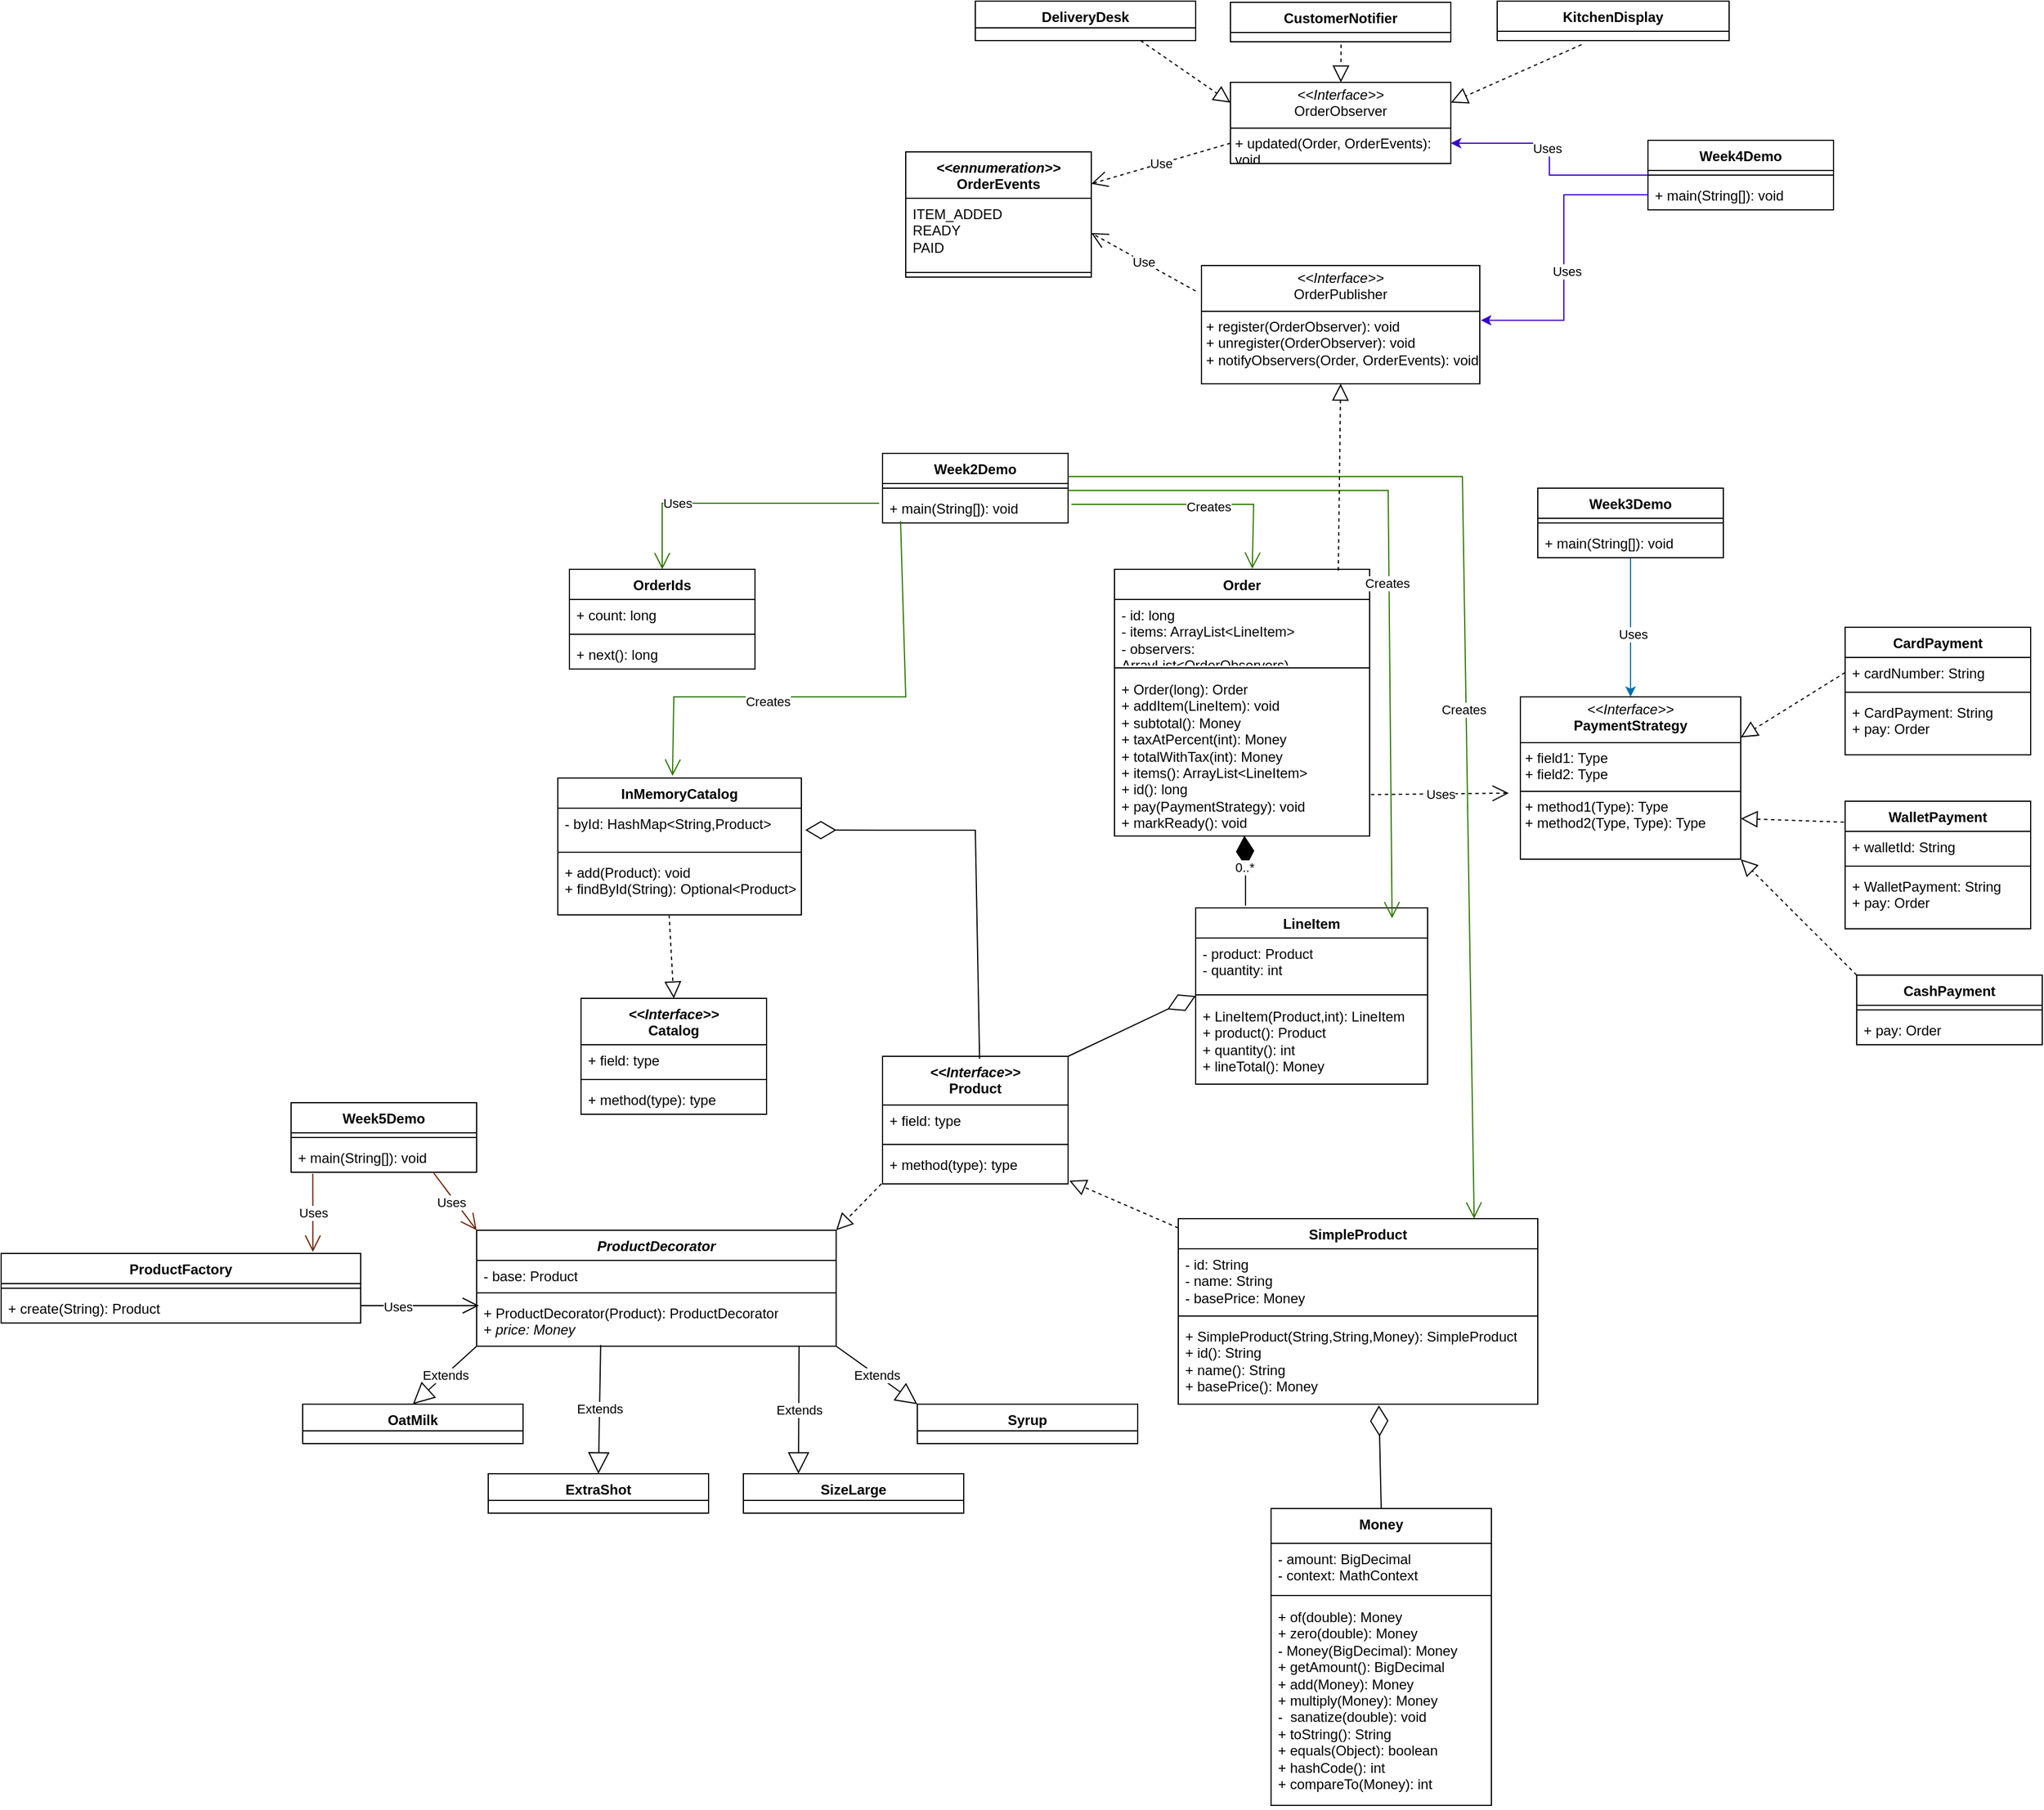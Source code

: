 <mxfile version="28.2.5">
  <diagram name="Page-1" id="jkdVBWIaTOcPjoNMOCDx">
    <mxGraphModel dx="2372" dy="1280" grid="1" gridSize="10" guides="1" tooltips="1" connect="1" arrows="1" fold="1" page="0" pageScale="1" pageWidth="850" pageHeight="1100" math="0" shadow="0">
      <root>
        <mxCell id="0" />
        <mxCell id="1" parent="0" />
        <mxCell id="GN7tS0zmoO0rxrWMaZGn-1" value="InMemoryCatalog" style="swimlane;fontStyle=1;align=center;verticalAlign=top;childLayout=stackLayout;horizontal=1;startSize=26;horizontalStack=0;resizeParent=1;resizeParentMax=0;resizeLast=0;collapsible=1;marginBottom=0;whiteSpace=wrap;html=1;" parent="1" vertex="1">
          <mxGeometry x="50" y="390" width="210" height="118" as="geometry" />
        </mxCell>
        <mxCell id="GN7tS0zmoO0rxrWMaZGn-2" value="&lt;div&gt;- byId: HashMap&amp;lt;String,Product&amp;gt;&lt;/div&gt;" style="text;strokeColor=none;fillColor=none;align=left;verticalAlign=top;spacingLeft=4;spacingRight=4;overflow=hidden;rotatable=0;points=[[0,0.5],[1,0.5]];portConstraint=eastwest;whiteSpace=wrap;html=1;" parent="GN7tS0zmoO0rxrWMaZGn-1" vertex="1">
          <mxGeometry y="26" width="210" height="34" as="geometry" />
        </mxCell>
        <mxCell id="GN7tS0zmoO0rxrWMaZGn-3" value="" style="line;strokeWidth=1;fillColor=none;align=left;verticalAlign=middle;spacingTop=-1;spacingLeft=3;spacingRight=3;rotatable=0;labelPosition=right;points=[];portConstraint=eastwest;strokeColor=inherit;" parent="GN7tS0zmoO0rxrWMaZGn-1" vertex="1">
          <mxGeometry y="60" width="210" height="8" as="geometry" />
        </mxCell>
        <mxCell id="GN7tS0zmoO0rxrWMaZGn-4" value="&lt;div&gt;+ add(Product): void&lt;/div&gt;&lt;div&gt;+ findById(String): Optional&amp;lt;Product&amp;gt;&lt;/div&gt;" style="text;strokeColor=none;fillColor=none;align=left;verticalAlign=top;spacingLeft=4;spacingRight=4;overflow=hidden;rotatable=0;points=[[0,0.5],[1,0.5]];portConstraint=eastwest;whiteSpace=wrap;html=1;" parent="GN7tS0zmoO0rxrWMaZGn-1" vertex="1">
          <mxGeometry y="68" width="210" height="50" as="geometry" />
        </mxCell>
        <mxCell id="GN7tS0zmoO0rxrWMaZGn-5" value="&lt;i&gt;&amp;lt;&amp;lt;Interface&amp;gt;&amp;gt;&lt;/i&gt;&lt;br&gt;Catalog" style="swimlane;fontStyle=1;align=center;verticalAlign=top;childLayout=stackLayout;horizontal=1;startSize=40;horizontalStack=0;resizeParent=1;resizeParentMax=0;resizeLast=0;collapsible=1;marginBottom=0;whiteSpace=wrap;html=1;" parent="1" vertex="1">
          <mxGeometry x="70" y="580" width="160" height="100" as="geometry" />
        </mxCell>
        <mxCell id="GN7tS0zmoO0rxrWMaZGn-6" value="+ field: type" style="text;strokeColor=none;fillColor=none;align=left;verticalAlign=top;spacingLeft=4;spacingRight=4;overflow=hidden;rotatable=0;points=[[0,0.5],[1,0.5]];portConstraint=eastwest;whiteSpace=wrap;html=1;" parent="GN7tS0zmoO0rxrWMaZGn-5" vertex="1">
          <mxGeometry y="40" width="160" height="26" as="geometry" />
        </mxCell>
        <mxCell id="GN7tS0zmoO0rxrWMaZGn-7" value="" style="line;strokeWidth=1;fillColor=none;align=left;verticalAlign=middle;spacingTop=-1;spacingLeft=3;spacingRight=3;rotatable=0;labelPosition=right;points=[];portConstraint=eastwest;strokeColor=inherit;" parent="GN7tS0zmoO0rxrWMaZGn-5" vertex="1">
          <mxGeometry y="66" width="160" height="8" as="geometry" />
        </mxCell>
        <mxCell id="GN7tS0zmoO0rxrWMaZGn-8" value="+ method(type): type" style="text;strokeColor=none;fillColor=none;align=left;verticalAlign=top;spacingLeft=4;spacingRight=4;overflow=hidden;rotatable=0;points=[[0,0.5],[1,0.5]];portConstraint=eastwest;whiteSpace=wrap;html=1;" parent="GN7tS0zmoO0rxrWMaZGn-5" vertex="1">
          <mxGeometry y="74" width="160" height="26" as="geometry" />
        </mxCell>
        <mxCell id="GN7tS0zmoO0rxrWMaZGn-13" value="&lt;div&gt;Money&lt;/div&gt;" style="swimlane;fontStyle=1;align=center;verticalAlign=top;childLayout=stackLayout;horizontal=1;startSize=30;horizontalStack=0;resizeParent=1;resizeParentMax=0;resizeLast=0;collapsible=1;marginBottom=0;whiteSpace=wrap;html=1;" parent="1" vertex="1">
          <mxGeometry x="665" y="1020" width="190" height="256" as="geometry" />
        </mxCell>
        <mxCell id="GN7tS0zmoO0rxrWMaZGn-14" value="&lt;div&gt;- amount: BigDecimal&lt;/div&gt;&lt;div&gt;- context: MathContext&lt;/div&gt;" style="text;strokeColor=none;fillColor=none;align=left;verticalAlign=top;spacingLeft=4;spacingRight=4;overflow=hidden;rotatable=0;points=[[0,0.5],[1,0.5]];portConstraint=eastwest;whiteSpace=wrap;html=1;" parent="GN7tS0zmoO0rxrWMaZGn-13" vertex="1">
          <mxGeometry y="30" width="190" height="40" as="geometry" />
        </mxCell>
        <mxCell id="GN7tS0zmoO0rxrWMaZGn-15" value="" style="line;strokeWidth=1;fillColor=none;align=left;verticalAlign=middle;spacingTop=-1;spacingLeft=3;spacingRight=3;rotatable=0;labelPosition=right;points=[];portConstraint=eastwest;strokeColor=inherit;" parent="GN7tS0zmoO0rxrWMaZGn-13" vertex="1">
          <mxGeometry y="70" width="190" height="10" as="geometry" />
        </mxCell>
        <mxCell id="GN7tS0zmoO0rxrWMaZGn-16" value="&lt;div&gt;+ of(double): Money&lt;/div&gt;&lt;div&gt;&lt;div&gt;+ zero(double): Money&lt;/div&gt;&lt;div&gt;&lt;div&gt;- Money(BigDecimal): Money&lt;/div&gt;&lt;div&gt;&lt;div&gt;+ getAmount(): BigDecimal&lt;/div&gt;&lt;div&gt;+ add(Money): Money&lt;/div&gt;&lt;div&gt;&lt;div&gt;+ multiply(Money): Money&lt;/div&gt;&lt;div&gt;&lt;div&gt;-&amp;nbsp; sanatize(double): void&lt;/div&gt;&lt;div&gt;&lt;div&gt;+ toString(): String&lt;/div&gt;&lt;div&gt;+ equals(Object): boolean&lt;/div&gt;&lt;div&gt;+ hashCode(): int&lt;/div&gt;&lt;div&gt;&lt;div&gt;+ compareTo(Money): int&lt;/div&gt;&lt;br&gt;&lt;/div&gt;&lt;/div&gt;&lt;/div&gt;&lt;/div&gt;&lt;/div&gt;&lt;/div&gt;&lt;/div&gt;" style="text;strokeColor=none;fillColor=none;align=left;verticalAlign=top;spacingLeft=4;spacingRight=4;overflow=hidden;rotatable=0;points=[[0,0.5],[1,0.5]];portConstraint=eastwest;whiteSpace=wrap;html=1;" parent="GN7tS0zmoO0rxrWMaZGn-13" vertex="1">
          <mxGeometry y="80" width="190" height="176" as="geometry" />
        </mxCell>
        <mxCell id="GN7tS0zmoO0rxrWMaZGn-17" value="&lt;div&gt;Week2Demo&lt;/div&gt;" style="swimlane;fontStyle=1;align=center;verticalAlign=top;childLayout=stackLayout;horizontal=1;startSize=26;horizontalStack=0;resizeParent=1;resizeParentMax=0;resizeLast=0;collapsible=1;marginBottom=0;whiteSpace=wrap;html=1;" parent="1" vertex="1">
          <mxGeometry x="330" y="110" width="160" height="60" as="geometry" />
        </mxCell>
        <mxCell id="GN7tS0zmoO0rxrWMaZGn-19" value="" style="line;strokeWidth=1;fillColor=none;align=left;verticalAlign=middle;spacingTop=-1;spacingLeft=3;spacingRight=3;rotatable=0;labelPosition=right;points=[];portConstraint=eastwest;strokeColor=inherit;" parent="GN7tS0zmoO0rxrWMaZGn-17" vertex="1">
          <mxGeometry y="26" width="160" height="8" as="geometry" />
        </mxCell>
        <mxCell id="GN7tS0zmoO0rxrWMaZGn-20" value="+ main(String[]): void" style="text;strokeColor=none;fillColor=none;align=left;verticalAlign=top;spacingLeft=4;spacingRight=4;overflow=hidden;rotatable=0;points=[[0,0.5],[1,0.5]];portConstraint=eastwest;whiteSpace=wrap;html=1;" parent="GN7tS0zmoO0rxrWMaZGn-17" vertex="1">
          <mxGeometry y="34" width="160" height="26" as="geometry" />
        </mxCell>
        <mxCell id="GN7tS0zmoO0rxrWMaZGn-21" value="&lt;div&gt;LineItem&lt;/div&gt;" style="swimlane;fontStyle=1;align=center;verticalAlign=top;childLayout=stackLayout;horizontal=1;startSize=26;horizontalStack=0;resizeParent=1;resizeParentMax=0;resizeLast=0;collapsible=1;marginBottom=0;whiteSpace=wrap;html=1;" parent="1" vertex="1">
          <mxGeometry x="600" y="502" width="200" height="152" as="geometry" />
        </mxCell>
        <mxCell id="GN7tS0zmoO0rxrWMaZGn-22" value="&lt;div&gt;- product: Product&lt;/div&gt;&lt;div&gt;- quantity: int&lt;/div&gt;" style="text;strokeColor=none;fillColor=none;align=left;verticalAlign=top;spacingLeft=4;spacingRight=4;overflow=hidden;rotatable=0;points=[[0,0.5],[1,0.5]];portConstraint=eastwest;whiteSpace=wrap;html=1;" parent="GN7tS0zmoO0rxrWMaZGn-21" vertex="1">
          <mxGeometry y="26" width="200" height="44" as="geometry" />
        </mxCell>
        <mxCell id="GN7tS0zmoO0rxrWMaZGn-23" value="" style="line;strokeWidth=1;fillColor=none;align=left;verticalAlign=middle;spacingTop=-1;spacingLeft=3;spacingRight=3;rotatable=0;labelPosition=right;points=[];portConstraint=eastwest;strokeColor=inherit;" parent="GN7tS0zmoO0rxrWMaZGn-21" vertex="1">
          <mxGeometry y="70" width="200" height="10" as="geometry" />
        </mxCell>
        <mxCell id="GN7tS0zmoO0rxrWMaZGn-24" value="&lt;div&gt;+ LineItem(Product,int): LineItem&lt;/div&gt;&lt;div&gt;+ product(): Product&lt;/div&gt;&lt;div&gt;+ quantity(): int&lt;/div&gt;&lt;div&gt;+ lineTotal(): Money&lt;/div&gt;" style="text;strokeColor=none;fillColor=none;align=left;verticalAlign=top;spacingLeft=4;spacingRight=4;overflow=hidden;rotatable=0;points=[[0,0.5],[1,0.5]];portConstraint=eastwest;whiteSpace=wrap;html=1;" parent="GN7tS0zmoO0rxrWMaZGn-21" vertex="1">
          <mxGeometry y="80" width="200" height="72" as="geometry" />
        </mxCell>
        <mxCell id="GN7tS0zmoO0rxrWMaZGn-25" value="&lt;div&gt;Order&lt;/div&gt;" style="swimlane;fontStyle=1;align=center;verticalAlign=top;childLayout=stackLayout;horizontal=1;startSize=26;horizontalStack=0;resizeParent=1;resizeParentMax=0;resizeLast=0;collapsible=1;marginBottom=0;whiteSpace=wrap;html=1;" parent="1" vertex="1">
          <mxGeometry x="530" y="210" width="220" height="230" as="geometry" />
        </mxCell>
        <mxCell id="GN7tS0zmoO0rxrWMaZGn-26" value="&lt;div&gt;- id: long&lt;/div&gt;&lt;div&gt;- items: ArrayList&amp;lt;LineItem&amp;gt;&lt;/div&gt;- observers: ArrayList&amp;lt;OrderObservers)" style="text;strokeColor=none;fillColor=none;align=left;verticalAlign=top;spacingLeft=4;spacingRight=4;overflow=hidden;rotatable=0;points=[[0,0.5],[1,0.5]];portConstraint=eastwest;whiteSpace=wrap;html=1;" parent="GN7tS0zmoO0rxrWMaZGn-25" vertex="1">
          <mxGeometry y="26" width="220" height="54" as="geometry" />
        </mxCell>
        <mxCell id="GN7tS0zmoO0rxrWMaZGn-27" value="" style="line;strokeWidth=1;fillColor=none;align=left;verticalAlign=middle;spacingTop=-1;spacingLeft=3;spacingRight=3;rotatable=0;labelPosition=right;points=[];portConstraint=eastwest;strokeColor=inherit;" parent="GN7tS0zmoO0rxrWMaZGn-25" vertex="1">
          <mxGeometry y="80" width="220" height="10" as="geometry" />
        </mxCell>
        <mxCell id="GN7tS0zmoO0rxrWMaZGn-28" value="&lt;div&gt;+ Order(long): Order&lt;/div&gt;&lt;div&gt;+ addItem(LineItem): void&lt;/div&gt;&lt;div&gt;+ subtotal(): Money&lt;/div&gt;&lt;div&gt;+ taxAtPercent(int): Money&lt;/div&gt;&lt;div&gt;+ totalWithTax(int): Money&lt;/div&gt;&lt;div&gt;+ items(): ArrayList&amp;lt;LineItem&amp;gt;&lt;/div&gt;&lt;div&gt;+ id(): long&lt;/div&gt;&lt;div&gt;+ pay(PaymentStrategy): void&lt;/div&gt;&lt;div&gt;+ markReady(): void&lt;/div&gt;" style="text;strokeColor=none;fillColor=none;align=left;verticalAlign=top;spacingLeft=4;spacingRight=4;overflow=hidden;rotatable=0;points=[[0,0.5],[1,0.5]];portConstraint=eastwest;whiteSpace=wrap;html=1;" parent="GN7tS0zmoO0rxrWMaZGn-25" vertex="1">
          <mxGeometry y="90" width="220" height="140" as="geometry" />
        </mxCell>
        <mxCell id="GN7tS0zmoO0rxrWMaZGn-29" value="&lt;div&gt;OrderIds&lt;/div&gt;" style="swimlane;fontStyle=1;align=center;verticalAlign=top;childLayout=stackLayout;horizontal=1;startSize=26;horizontalStack=0;resizeParent=1;resizeParentMax=0;resizeLast=0;collapsible=1;marginBottom=0;whiteSpace=wrap;html=1;" parent="1" vertex="1">
          <mxGeometry x="60" y="210" width="160" height="86" as="geometry">
            <mxRectangle x="520" y="570" width="90" height="30" as="alternateBounds" />
          </mxGeometry>
        </mxCell>
        <mxCell id="GN7tS0zmoO0rxrWMaZGn-30" value="+ count: long" style="text;strokeColor=none;fillColor=none;align=left;verticalAlign=top;spacingLeft=4;spacingRight=4;overflow=hidden;rotatable=0;points=[[0,0.5],[1,0.5]];portConstraint=eastwest;whiteSpace=wrap;html=1;" parent="GN7tS0zmoO0rxrWMaZGn-29" vertex="1">
          <mxGeometry y="26" width="160" height="26" as="geometry" />
        </mxCell>
        <mxCell id="GN7tS0zmoO0rxrWMaZGn-31" value="" style="line;strokeWidth=1;fillColor=none;align=left;verticalAlign=middle;spacingTop=-1;spacingLeft=3;spacingRight=3;rotatable=0;labelPosition=right;points=[];portConstraint=eastwest;strokeColor=inherit;" parent="GN7tS0zmoO0rxrWMaZGn-29" vertex="1">
          <mxGeometry y="52" width="160" height="8" as="geometry" />
        </mxCell>
        <mxCell id="GN7tS0zmoO0rxrWMaZGn-32" value="+ next(): long" style="text;strokeColor=none;fillColor=none;align=left;verticalAlign=top;spacingLeft=4;spacingRight=4;overflow=hidden;rotatable=0;points=[[0,0.5],[1,0.5]];portConstraint=eastwest;whiteSpace=wrap;html=1;" parent="GN7tS0zmoO0rxrWMaZGn-29" vertex="1">
          <mxGeometry y="60" width="160" height="26" as="geometry" />
        </mxCell>
        <mxCell id="GN7tS0zmoO0rxrWMaZGn-33" value="&lt;div&gt;&lt;i&gt;&amp;lt;&amp;lt;Interface&amp;gt;&amp;gt;&lt;/i&gt;&lt;br&gt;Product&lt;/div&gt;" style="swimlane;fontStyle=1;align=center;verticalAlign=top;childLayout=stackLayout;horizontal=1;startSize=42;horizontalStack=0;resizeParent=1;resizeParentMax=0;resizeLast=0;collapsible=1;marginBottom=0;whiteSpace=wrap;html=1;" parent="1" vertex="1">
          <mxGeometry x="330" y="630" width="160" height="110" as="geometry">
            <mxRectangle x="520" y="570" width="90" height="30" as="alternateBounds" />
          </mxGeometry>
        </mxCell>
        <mxCell id="GN7tS0zmoO0rxrWMaZGn-34" value="+ field: type" style="text;strokeColor=none;fillColor=none;align=left;verticalAlign=top;spacingLeft=4;spacingRight=4;overflow=hidden;rotatable=0;points=[[0,0.5],[1,0.5]];portConstraint=eastwest;whiteSpace=wrap;html=1;" parent="GN7tS0zmoO0rxrWMaZGn-33" vertex="1">
          <mxGeometry y="42" width="160" height="30" as="geometry" />
        </mxCell>
        <mxCell id="GN7tS0zmoO0rxrWMaZGn-35" value="" style="line;strokeWidth=1;fillColor=none;align=left;verticalAlign=middle;spacingTop=-1;spacingLeft=3;spacingRight=3;rotatable=0;labelPosition=right;points=[];portConstraint=eastwest;strokeColor=inherit;" parent="GN7tS0zmoO0rxrWMaZGn-33" vertex="1">
          <mxGeometry y="72" width="160" height="8" as="geometry" />
        </mxCell>
        <mxCell id="GN7tS0zmoO0rxrWMaZGn-36" value="+ method(type): type" style="text;strokeColor=none;fillColor=none;align=left;verticalAlign=top;spacingLeft=4;spacingRight=4;overflow=hidden;rotatable=0;points=[[0,0.5],[1,0.5]];portConstraint=eastwest;whiteSpace=wrap;html=1;" parent="GN7tS0zmoO0rxrWMaZGn-33" vertex="1">
          <mxGeometry y="80" width="160" height="30" as="geometry" />
        </mxCell>
        <mxCell id="GN7tS0zmoO0rxrWMaZGn-37" value="&lt;div&gt;SimpleProduct&lt;/div&gt;" style="swimlane;fontStyle=1;align=center;verticalAlign=top;childLayout=stackLayout;horizontal=1;startSize=26;horizontalStack=0;resizeParent=1;resizeParentMax=0;resizeLast=0;collapsible=1;marginBottom=0;whiteSpace=wrap;html=1;" parent="1" vertex="1">
          <mxGeometry x="585" y="770" width="310" height="160" as="geometry">
            <mxRectangle x="520" y="570" width="90" height="30" as="alternateBounds" />
          </mxGeometry>
        </mxCell>
        <mxCell id="GN7tS0zmoO0rxrWMaZGn-38" value="&lt;div&gt;- id: String&lt;/div&gt;&lt;div&gt;- name: String&lt;/div&gt;&lt;div&gt;- basePrice: Money&lt;/div&gt;" style="text;strokeColor=none;fillColor=none;align=left;verticalAlign=top;spacingLeft=4;spacingRight=4;overflow=hidden;rotatable=0;points=[[0,0.5],[1,0.5]];portConstraint=eastwest;whiteSpace=wrap;html=1;" parent="GN7tS0zmoO0rxrWMaZGn-37" vertex="1">
          <mxGeometry y="26" width="310" height="54" as="geometry" />
        </mxCell>
        <mxCell id="GN7tS0zmoO0rxrWMaZGn-39" value="" style="line;strokeWidth=1;fillColor=none;align=left;verticalAlign=middle;spacingTop=-1;spacingLeft=3;spacingRight=3;rotatable=0;labelPosition=right;points=[];portConstraint=eastwest;strokeColor=inherit;" parent="GN7tS0zmoO0rxrWMaZGn-37" vertex="1">
          <mxGeometry y="80" width="310" height="8" as="geometry" />
        </mxCell>
        <mxCell id="GN7tS0zmoO0rxrWMaZGn-40" value="&lt;div&gt;+ SimpleProduct(String,String,Money): SimpleProduct&lt;/div&gt;&lt;div&gt;+ id(): String&lt;/div&gt;&lt;div&gt;+ name(): String&lt;/div&gt;&lt;div&gt;+ basePrice(): Money&lt;/div&gt;" style="text;strokeColor=none;fillColor=none;align=left;verticalAlign=top;spacingLeft=4;spacingRight=4;overflow=hidden;rotatable=0;points=[[0,0.5],[1,0.5]];portConstraint=eastwest;whiteSpace=wrap;html=1;" parent="GN7tS0zmoO0rxrWMaZGn-37" vertex="1">
          <mxGeometry y="88" width="310" height="72" as="geometry" />
        </mxCell>
        <mxCell id="GN7tS0zmoO0rxrWMaZGn-46" value="" style="endArrow=diamondThin;endFill=1;endSize=24;html=1;rounded=0;entryX=0.509;entryY=0.998;entryDx=0;entryDy=0;entryPerimeter=0;" parent="1" target="GN7tS0zmoO0rxrWMaZGn-28" edge="1">
          <mxGeometry width="160" relative="1" as="geometry">
            <mxPoint x="643" y="500" as="sourcePoint" />
            <mxPoint x="643" y="450" as="targetPoint" />
            <Array as="points">
              <mxPoint x="643" y="480" />
              <mxPoint x="643" y="460" />
            </Array>
          </mxGeometry>
        </mxCell>
        <mxCell id="GN7tS0zmoO0rxrWMaZGn-47" value="&lt;div&gt;0..*&lt;/div&gt;" style="edgeLabel;html=1;align=center;verticalAlign=middle;resizable=0;points=[];" parent="GN7tS0zmoO0rxrWMaZGn-46" vertex="1" connectable="0">
          <mxGeometry x="0.089" y="1" relative="1" as="geometry">
            <mxPoint as="offset" />
          </mxGeometry>
        </mxCell>
        <mxCell id="GN7tS0zmoO0rxrWMaZGn-49" value="" style="endArrow=diamondThin;endFill=0;endSize=24;html=1;rounded=0;exitX=0.5;exitY=0;exitDx=0;exitDy=0;entryX=0.558;entryY=1.014;entryDx=0;entryDy=0;entryPerimeter=0;" parent="1" source="GN7tS0zmoO0rxrWMaZGn-13" target="GN7tS0zmoO0rxrWMaZGn-40" edge="1">
          <mxGeometry width="160" relative="1" as="geometry">
            <mxPoint x="525" y="860" as="sourcePoint" />
            <mxPoint x="685" y="860" as="targetPoint" />
            <Array as="points" />
          </mxGeometry>
        </mxCell>
        <mxCell id="GN7tS0zmoO0rxrWMaZGn-50" value="" style="endArrow=diamondThin;endFill=0;endSize=24;html=1;rounded=0;entryX=0;entryY=0.5;entryDx=0;entryDy=0;exitX=1;exitY=0;exitDx=0;exitDy=0;" parent="1" source="GN7tS0zmoO0rxrWMaZGn-33" target="GN7tS0zmoO0rxrWMaZGn-21" edge="1">
          <mxGeometry width="160" relative="1" as="geometry">
            <mxPoint x="360" y="590" as="sourcePoint" />
            <mxPoint x="520" y="590" as="targetPoint" />
          </mxGeometry>
        </mxCell>
        <mxCell id="GN7tS0zmoO0rxrWMaZGn-51" value="" style="endArrow=diamondThin;endFill=0;endSize=24;html=1;rounded=0;entryX=1.016;entryY=0.556;entryDx=0;entryDy=0;entryPerimeter=0;exitX=0.523;exitY=0.019;exitDx=0;exitDy=0;exitPerimeter=0;" parent="1" source="GN7tS0zmoO0rxrWMaZGn-33" target="GN7tS0zmoO0rxrWMaZGn-2" edge="1">
          <mxGeometry width="160" relative="1" as="geometry">
            <mxPoint x="300" y="530" as="sourcePoint" />
            <mxPoint x="460" y="530" as="targetPoint" />
            <Array as="points">
              <mxPoint x="410" y="435" />
            </Array>
          </mxGeometry>
        </mxCell>
        <mxCell id="GN7tS0zmoO0rxrWMaZGn-53" value="" style="endArrow=open;endFill=1;endSize=12;html=1;rounded=0;exitX=-0.018;exitY=0.346;exitDx=0;exitDy=0;exitPerimeter=0;entryX=0.5;entryY=0;entryDx=0;entryDy=0;fillColor=#60a917;strokeColor=#2D7600;" parent="1" source="GN7tS0zmoO0rxrWMaZGn-20" target="GN7tS0zmoO0rxrWMaZGn-29" edge="1">
          <mxGeometry width="160" relative="1" as="geometry">
            <mxPoint x="270" y="290" as="sourcePoint" />
            <mxPoint x="430" y="290" as="targetPoint" />
            <Array as="points">
              <mxPoint x="140" y="153" />
            </Array>
          </mxGeometry>
        </mxCell>
        <mxCell id="GN7tS0zmoO0rxrWMaZGn-54" value="Uses" style="edgeLabel;html=1;align=center;verticalAlign=middle;resizable=0;points=[];" parent="GN7tS0zmoO0rxrWMaZGn-53" vertex="1" connectable="0">
          <mxGeometry x="0.431" relative="1" as="geometry">
            <mxPoint as="offset" />
          </mxGeometry>
        </mxCell>
        <mxCell id="GN7tS0zmoO0rxrWMaZGn-55" value="" style="endArrow=block;dashed=1;endFill=0;endSize=12;html=1;rounded=0;exitX=0.457;exitY=1;exitDx=0;exitDy=0;exitPerimeter=0;entryX=0.5;entryY=0;entryDx=0;entryDy=0;" parent="1" source="GN7tS0zmoO0rxrWMaZGn-4" target="GN7tS0zmoO0rxrWMaZGn-5" edge="1">
          <mxGeometry width="160" relative="1" as="geometry">
            <mxPoint x="300" y="560" as="sourcePoint" />
            <mxPoint x="200" y="540" as="targetPoint" />
          </mxGeometry>
        </mxCell>
        <mxCell id="GN7tS0zmoO0rxrWMaZGn-56" value="" style="endArrow=block;dashed=1;endFill=0;endSize=12;html=1;rounded=0;entryX=1.007;entryY=0.912;entryDx=0;entryDy=0;exitX=0;exitY=0.05;exitDx=0;exitDy=0;exitPerimeter=0;entryPerimeter=0;" parent="1" source="GN7tS0zmoO0rxrWMaZGn-37" target="GN7tS0zmoO0rxrWMaZGn-36" edge="1">
          <mxGeometry width="160" relative="1" as="geometry">
            <mxPoint x="550" y="600" as="sourcePoint" />
            <mxPoint x="550" y="710" as="targetPoint" />
          </mxGeometry>
        </mxCell>
        <mxCell id="GN7tS0zmoO0rxrWMaZGn-57" value="" style="endArrow=open;endFill=1;endSize=12;html=1;rounded=0;exitX=1.018;exitY=0.383;exitDx=0;exitDy=0;exitPerimeter=0;entryX=0.54;entryY=-0.002;entryDx=0;entryDy=0;entryPerimeter=0;fillColor=#60a917;strokeColor=#2D7600;" parent="1" source="GN7tS0zmoO0rxrWMaZGn-20" target="GN7tS0zmoO0rxrWMaZGn-25" edge="1">
          <mxGeometry width="160" relative="1" as="geometry">
            <mxPoint x="320" y="230" as="sourcePoint" />
            <mxPoint x="480" y="230" as="targetPoint" />
            <Array as="points">
              <mxPoint x="650" y="154" />
            </Array>
          </mxGeometry>
        </mxCell>
        <mxCell id="GN7tS0zmoO0rxrWMaZGn-58" value="&lt;div&gt;Creates&lt;/div&gt;" style="edgeLabel;html=1;align=center;verticalAlign=middle;resizable=0;points=[];" parent="GN7tS0zmoO0rxrWMaZGn-57" vertex="1" connectable="0">
          <mxGeometry x="0.104" y="-2" relative="1" as="geometry">
            <mxPoint as="offset" />
          </mxGeometry>
        </mxCell>
        <mxCell id="GN7tS0zmoO0rxrWMaZGn-59" value="" style="endArrow=open;endFill=1;endSize=12;html=1;rounded=0;exitX=0.097;exitY=0.934;exitDx=0;exitDy=0;exitPerimeter=0;entryX=0.471;entryY=-0.016;entryDx=0;entryDy=0;entryPerimeter=0;fillColor=#60a917;strokeColor=#2D7600;" parent="1" source="GN7tS0zmoO0rxrWMaZGn-20" target="GN7tS0zmoO0rxrWMaZGn-1" edge="1">
          <mxGeometry width="160" relative="1" as="geometry">
            <mxPoint x="300" y="410" as="sourcePoint" />
            <mxPoint x="220" y="380" as="targetPoint" />
            <Array as="points">
              <mxPoint x="350" y="320" />
              <mxPoint x="150" y="320" />
            </Array>
          </mxGeometry>
        </mxCell>
        <mxCell id="GN7tS0zmoO0rxrWMaZGn-60" value="&lt;div&gt;Creates&lt;/div&gt;" style="edgeLabel;html=1;align=center;verticalAlign=middle;resizable=0;points=[];" parent="GN7tS0zmoO0rxrWMaZGn-59" vertex="1" connectable="0">
          <mxGeometry x="0.293" y="4" relative="1" as="geometry">
            <mxPoint as="offset" />
          </mxGeometry>
        </mxCell>
        <mxCell id="GN7tS0zmoO0rxrWMaZGn-61" value="" style="endArrow=open;endFill=1;endSize=12;html=1;rounded=0;exitX=1.004;exitY=0.35;exitDx=0;exitDy=0;exitPerimeter=0;fillColor=#60a917;strokeColor=#2D7600;" parent="1" edge="1">
          <mxGeometry width="160" relative="1" as="geometry">
            <mxPoint x="490.0" y="142" as="sourcePoint" />
            <mxPoint x="769.36" y="511" as="targetPoint" />
            <Array as="points">
              <mxPoint x="766" y="142" />
            </Array>
          </mxGeometry>
        </mxCell>
        <mxCell id="GN7tS0zmoO0rxrWMaZGn-62" value="&lt;div&gt;Creates&lt;/div&gt;" style="edgeLabel;html=1;align=center;verticalAlign=middle;resizable=0;points=[];" parent="GN7tS0zmoO0rxrWMaZGn-61" vertex="1" connectable="0">
          <mxGeometry x="0.104" y="-2" relative="1" as="geometry">
            <mxPoint as="offset" />
          </mxGeometry>
        </mxCell>
        <mxCell id="GN7tS0zmoO0rxrWMaZGn-63" value="" style="endArrow=open;endFill=1;endSize=12;html=1;rounded=0;exitX=1.004;exitY=0.35;exitDx=0;exitDy=0;exitPerimeter=0;fillColor=#60a917;strokeColor=#2D7600;entryX=0.823;entryY=0;entryDx=0;entryDy=0;entryPerimeter=0;" parent="1" edge="1" target="GN7tS0zmoO0rxrWMaZGn-37">
          <mxGeometry width="160" relative="1" as="geometry">
            <mxPoint x="490" y="130" as="sourcePoint" />
            <mxPoint x="840" y="670" as="targetPoint" />
            <Array as="points">
              <mxPoint x="830" y="130" />
            </Array>
          </mxGeometry>
        </mxCell>
        <mxCell id="GN7tS0zmoO0rxrWMaZGn-64" value="&lt;div&gt;Creates&lt;/div&gt;" style="edgeLabel;html=1;align=center;verticalAlign=middle;resizable=0;points=[];" parent="GN7tS0zmoO0rxrWMaZGn-63" vertex="1" connectable="0">
          <mxGeometry x="0.104" y="-2" relative="1" as="geometry">
            <mxPoint as="offset" />
          </mxGeometry>
        </mxCell>
        <mxCell id="kRKoUoq30m7lQ4xVk3Gj-1" value="CardPayment" style="swimlane;fontStyle=1;align=center;verticalAlign=top;childLayout=stackLayout;horizontal=1;startSize=26;horizontalStack=0;resizeParent=1;resizeParentMax=0;resizeLast=0;collapsible=1;marginBottom=0;whiteSpace=wrap;html=1;" parent="1" vertex="1">
          <mxGeometry x="1160" y="260" width="160" height="110" as="geometry" />
        </mxCell>
        <mxCell id="kRKoUoq30m7lQ4xVk3Gj-2" value="+ cardNumber: String" style="text;strokeColor=none;fillColor=none;align=left;verticalAlign=top;spacingLeft=4;spacingRight=4;overflow=hidden;rotatable=0;points=[[0,0.5],[1,0.5]];portConstraint=eastwest;whiteSpace=wrap;html=1;" parent="kRKoUoq30m7lQ4xVk3Gj-1" vertex="1">
          <mxGeometry y="26" width="160" height="26" as="geometry" />
        </mxCell>
        <mxCell id="kRKoUoq30m7lQ4xVk3Gj-3" value="" style="line;strokeWidth=1;fillColor=none;align=left;verticalAlign=middle;spacingTop=-1;spacingLeft=3;spacingRight=3;rotatable=0;labelPosition=right;points=[];portConstraint=eastwest;strokeColor=inherit;" parent="kRKoUoq30m7lQ4xVk3Gj-1" vertex="1">
          <mxGeometry y="52" width="160" height="8" as="geometry" />
        </mxCell>
        <mxCell id="kRKoUoq30m7lQ4xVk3Gj-4" value="&lt;div&gt;+ CardPayment: String&lt;/div&gt;&lt;div&gt;+ pay: Order&lt;/div&gt;" style="text;strokeColor=none;fillColor=none;align=left;verticalAlign=top;spacingLeft=4;spacingRight=4;overflow=hidden;rotatable=0;points=[[0,0.5],[1,0.5]];portConstraint=eastwest;whiteSpace=wrap;html=1;" parent="kRKoUoq30m7lQ4xVk3Gj-1" vertex="1">
          <mxGeometry y="60" width="160" height="50" as="geometry" />
        </mxCell>
        <mxCell id="kRKoUoq30m7lQ4xVk3Gj-5" value="WalletPayment" style="swimlane;fontStyle=1;align=center;verticalAlign=top;childLayout=stackLayout;horizontal=1;startSize=26;horizontalStack=0;resizeParent=1;resizeParentMax=0;resizeLast=0;collapsible=1;marginBottom=0;whiteSpace=wrap;html=1;" parent="1" vertex="1">
          <mxGeometry x="1160" y="410" width="160" height="110" as="geometry" />
        </mxCell>
        <mxCell id="kRKoUoq30m7lQ4xVk3Gj-6" value="+ walletId: String" style="text;strokeColor=none;fillColor=none;align=left;verticalAlign=top;spacingLeft=4;spacingRight=4;overflow=hidden;rotatable=0;points=[[0,0.5],[1,0.5]];portConstraint=eastwest;whiteSpace=wrap;html=1;" parent="kRKoUoq30m7lQ4xVk3Gj-5" vertex="1">
          <mxGeometry y="26" width="160" height="26" as="geometry" />
        </mxCell>
        <mxCell id="kRKoUoq30m7lQ4xVk3Gj-7" value="" style="line;strokeWidth=1;fillColor=none;align=left;verticalAlign=middle;spacingTop=-1;spacingLeft=3;spacingRight=3;rotatable=0;labelPosition=right;points=[];portConstraint=eastwest;strokeColor=inherit;" parent="kRKoUoq30m7lQ4xVk3Gj-5" vertex="1">
          <mxGeometry y="52" width="160" height="8" as="geometry" />
        </mxCell>
        <mxCell id="kRKoUoq30m7lQ4xVk3Gj-8" value="&lt;div&gt;+ WalletPayment: String&lt;/div&gt;&lt;div&gt;+ pay: Order&lt;/div&gt;" style="text;strokeColor=none;fillColor=none;align=left;verticalAlign=top;spacingLeft=4;spacingRight=4;overflow=hidden;rotatable=0;points=[[0,0.5],[1,0.5]];portConstraint=eastwest;whiteSpace=wrap;html=1;" parent="kRKoUoq30m7lQ4xVk3Gj-5" vertex="1">
          <mxGeometry y="60" width="160" height="50" as="geometry" />
        </mxCell>
        <mxCell id="kRKoUoq30m7lQ4xVk3Gj-9" value="CashPayment" style="swimlane;fontStyle=1;align=center;verticalAlign=top;childLayout=stackLayout;horizontal=1;startSize=26;horizontalStack=0;resizeParent=1;resizeParentMax=0;resizeLast=0;collapsible=1;marginBottom=0;whiteSpace=wrap;html=1;" parent="1" vertex="1">
          <mxGeometry x="1170" y="560" width="160" height="60" as="geometry" />
        </mxCell>
        <mxCell id="kRKoUoq30m7lQ4xVk3Gj-11" value="" style="line;strokeWidth=1;fillColor=none;align=left;verticalAlign=middle;spacingTop=-1;spacingLeft=3;spacingRight=3;rotatable=0;labelPosition=right;points=[];portConstraint=eastwest;strokeColor=inherit;" parent="kRKoUoq30m7lQ4xVk3Gj-9" vertex="1">
          <mxGeometry y="26" width="160" height="8" as="geometry" />
        </mxCell>
        <mxCell id="kRKoUoq30m7lQ4xVk3Gj-12" value="&lt;div&gt;+ pay: Order&lt;/div&gt;" style="text;strokeColor=none;fillColor=none;align=left;verticalAlign=top;spacingLeft=4;spacingRight=4;overflow=hidden;rotatable=0;points=[[0,0.5],[1,0.5]];portConstraint=eastwest;whiteSpace=wrap;html=1;" parent="kRKoUoq30m7lQ4xVk3Gj-9" vertex="1">
          <mxGeometry y="34" width="160" height="26" as="geometry" />
        </mxCell>
        <mxCell id="kRKoUoq30m7lQ4xVk3Gj-13" value="&lt;p style=&quot;margin:0px;margin-top:4px;text-align:center;&quot;&gt;&lt;i&gt;&amp;lt;&amp;lt;Interface&amp;gt;&amp;gt;&lt;/i&gt;&lt;br&gt;&lt;b&gt;PaymentStrategy&lt;/b&gt;&lt;/p&gt;&lt;hr size=&quot;1&quot; style=&quot;border-style:solid;&quot;&gt;&lt;p style=&quot;margin:0px;margin-left:4px;&quot;&gt;+ field1: Type&lt;br&gt;+ field2: Type&lt;/p&gt;&lt;hr size=&quot;1&quot; style=&quot;border-style:solid;&quot;&gt;&lt;p style=&quot;margin:0px;margin-left:4px;&quot;&gt;+ method1(Type): Type&lt;br&gt;+ method2(Type, Type): Type&lt;/p&gt;" style="verticalAlign=top;align=left;overflow=fill;html=1;whiteSpace=wrap;" parent="1" vertex="1">
          <mxGeometry x="880" y="320" width="190" height="140" as="geometry" />
        </mxCell>
        <mxCell id="kRKoUoq30m7lQ4xVk3Gj-19" style="edgeStyle=orthogonalEdgeStyle;rounded=0;orthogonalLoop=1;jettySize=auto;html=1;exitX=0.5;exitY=1;exitDx=0;exitDy=0;fillColor=#1ba1e2;strokeColor=#006EAF;" parent="1" source="kRKoUoq30m7lQ4xVk3Gj-14" target="kRKoUoq30m7lQ4xVk3Gj-13" edge="1">
          <mxGeometry relative="1" as="geometry" />
        </mxCell>
        <mxCell id="kRKoUoq30m7lQ4xVk3Gj-20" value="&lt;div&gt;Uses&lt;/div&gt;" style="edgeLabel;html=1;align=center;verticalAlign=middle;resizable=0;points=[];" parent="kRKoUoq30m7lQ4xVk3Gj-19" vertex="1" connectable="0">
          <mxGeometry x="0.1" y="2" relative="1" as="geometry">
            <mxPoint as="offset" />
          </mxGeometry>
        </mxCell>
        <mxCell id="kRKoUoq30m7lQ4xVk3Gj-14" value="&lt;div&gt;Week3Demo&lt;/div&gt;" style="swimlane;fontStyle=1;align=center;verticalAlign=top;childLayout=stackLayout;horizontal=1;startSize=26;horizontalStack=0;resizeParent=1;resizeParentMax=0;resizeLast=0;collapsible=1;marginBottom=0;whiteSpace=wrap;html=1;" parent="1" vertex="1">
          <mxGeometry x="895" y="140" width="160" height="60" as="geometry" />
        </mxCell>
        <mxCell id="kRKoUoq30m7lQ4xVk3Gj-15" value="" style="line;strokeWidth=1;fillColor=none;align=left;verticalAlign=middle;spacingTop=-1;spacingLeft=3;spacingRight=3;rotatable=0;labelPosition=right;points=[];portConstraint=eastwest;strokeColor=inherit;" parent="kRKoUoq30m7lQ4xVk3Gj-14" vertex="1">
          <mxGeometry y="26" width="160" height="8" as="geometry" />
        </mxCell>
        <mxCell id="kRKoUoq30m7lQ4xVk3Gj-16" value="+ main(String[]): void" style="text;strokeColor=none;fillColor=none;align=left;verticalAlign=top;spacingLeft=4;spacingRight=4;overflow=hidden;rotatable=0;points=[[0,0.5],[1,0.5]];portConstraint=eastwest;whiteSpace=wrap;html=1;" parent="kRKoUoq30m7lQ4xVk3Gj-14" vertex="1">
          <mxGeometry y="34" width="160" height="26" as="geometry" />
        </mxCell>
        <mxCell id="kRKoUoq30m7lQ4xVk3Gj-21" value="" style="endArrow=block;dashed=1;endFill=0;endSize=12;html=1;rounded=0;exitX=0;exitY=0.5;exitDx=0;exitDy=0;entryX=1;entryY=0.25;entryDx=0;entryDy=0;" parent="1" source="kRKoUoq30m7lQ4xVk3Gj-2" target="kRKoUoq30m7lQ4xVk3Gj-13" edge="1">
          <mxGeometry width="160" relative="1" as="geometry">
            <mxPoint x="1070" y="283" as="sourcePoint" />
            <mxPoint x="1156" y="240" as="targetPoint" />
          </mxGeometry>
        </mxCell>
        <mxCell id="kRKoUoq30m7lQ4xVk3Gj-22" value="" style="endArrow=block;dashed=1;endFill=0;endSize=12;html=1;rounded=0;exitX=-0.006;exitY=0.164;exitDx=0;exitDy=0;exitPerimeter=0;entryX=1;entryY=0.75;entryDx=0;entryDy=0;" parent="1" source="kRKoUoq30m7lQ4xVk3Gj-5" target="kRKoUoq30m7lQ4xVk3Gj-13" edge="1">
          <mxGeometry width="160" relative="1" as="geometry">
            <mxPoint x="1080" y="423" as="sourcePoint" />
            <mxPoint x="1120" y="449" as="targetPoint" />
          </mxGeometry>
        </mxCell>
        <mxCell id="kRKoUoq30m7lQ4xVk3Gj-23" value="" style="endArrow=block;dashed=1;endFill=0;endSize=12;html=1;rounded=0;exitX=0;exitY=0;exitDx=0;exitDy=0;entryX=1;entryY=1;entryDx=0;entryDy=0;" parent="1" source="kRKoUoq30m7lQ4xVk3Gj-9" target="kRKoUoq30m7lQ4xVk3Gj-13" edge="1">
          <mxGeometry width="160" relative="1" as="geometry">
            <mxPoint x="1140" y="480" as="sourcePoint" />
            <mxPoint x="980" y="530" as="targetPoint" />
          </mxGeometry>
        </mxCell>
        <mxCell id="kRKoUoq30m7lQ4xVk3Gj-24" value="Uses" style="endArrow=open;endSize=12;dashed=1;html=1;rounded=0;exitX=1.005;exitY=0.745;exitDx=0;exitDy=0;exitPerimeter=0;" parent="1" source="GN7tS0zmoO0rxrWMaZGn-28" edge="1">
          <mxGeometry width="160" relative="1" as="geometry">
            <mxPoint x="650" y="420" as="sourcePoint" />
            <mxPoint x="870" y="403" as="targetPoint" />
          </mxGeometry>
        </mxCell>
        <mxCell id="aVTDe-DBpFjX0kqfIqbW-1" value="&lt;div&gt;Week4Demo&lt;/div&gt;" style="swimlane;fontStyle=1;align=center;verticalAlign=top;childLayout=stackLayout;horizontal=1;startSize=26;horizontalStack=0;resizeParent=1;resizeParentMax=0;resizeLast=0;collapsible=1;marginBottom=0;whiteSpace=wrap;html=1;" parent="1" vertex="1">
          <mxGeometry x="990" y="-160" width="160" height="60" as="geometry" />
        </mxCell>
        <mxCell id="aVTDe-DBpFjX0kqfIqbW-2" value="" style="line;strokeWidth=1;fillColor=none;align=left;verticalAlign=middle;spacingTop=-1;spacingLeft=3;spacingRight=3;rotatable=0;labelPosition=right;points=[];portConstraint=eastwest;strokeColor=inherit;" parent="aVTDe-DBpFjX0kqfIqbW-1" vertex="1">
          <mxGeometry y="26" width="160" height="8" as="geometry" />
        </mxCell>
        <mxCell id="aVTDe-DBpFjX0kqfIqbW-3" value="+ main(String[]): void" style="text;strokeColor=none;fillColor=none;align=left;verticalAlign=top;spacingLeft=4;spacingRight=4;overflow=hidden;rotatable=0;points=[[0,0.5],[1,0.5]];portConstraint=eastwest;whiteSpace=wrap;html=1;" parent="aVTDe-DBpFjX0kqfIqbW-1" vertex="1">
          <mxGeometry y="34" width="160" height="26" as="geometry" />
        </mxCell>
        <mxCell id="aVTDe-DBpFjX0kqfIqbW-4" value="CustomerNotifier" style="swimlane;fontStyle=1;align=center;verticalAlign=top;childLayout=stackLayout;horizontal=1;startSize=26;horizontalStack=0;resizeParent=1;resizeParentMax=0;resizeLast=0;collapsible=1;marginBottom=0;whiteSpace=wrap;html=1;" parent="1" vertex="1">
          <mxGeometry x="630" y="-279" width="190" height="34" as="geometry" />
        </mxCell>
        <mxCell id="aVTDe-DBpFjX0kqfIqbW-8" value="DeliveryDesk" style="swimlane;fontStyle=1;align=center;verticalAlign=top;childLayout=stackLayout;horizontal=1;startSize=23;horizontalStack=0;resizeParent=1;resizeParentMax=0;resizeLast=0;collapsible=1;marginBottom=0;whiteSpace=wrap;html=1;" parent="1" vertex="1">
          <mxGeometry x="410" y="-280" width="190" height="34" as="geometry" />
        </mxCell>
        <mxCell id="aVTDe-DBpFjX0kqfIqbW-12" value="&lt;div&gt;KitchenDisplay&lt;/div&gt;" style="swimlane;fontStyle=1;align=center;verticalAlign=top;childLayout=stackLayout;horizontal=1;startSize=26;horizontalStack=0;resizeParent=1;resizeParentMax=0;resizeLast=0;collapsible=1;marginBottom=0;whiteSpace=wrap;html=1;" parent="1" vertex="1">
          <mxGeometry x="860" y="-280" width="200" height="34" as="geometry" />
        </mxCell>
        <mxCell id="aVTDe-DBpFjX0kqfIqbW-16" value="&lt;i&gt;&amp;lt;&amp;lt;ennumeration&amp;gt;&amp;gt;&lt;/i&gt;&lt;div&gt;OrderEvents&lt;/div&gt;" style="swimlane;fontStyle=1;align=center;verticalAlign=top;childLayout=stackLayout;horizontal=1;startSize=40;horizontalStack=0;resizeParent=1;resizeParentMax=0;resizeLast=0;collapsible=1;marginBottom=0;whiteSpace=wrap;html=1;" parent="1" vertex="1">
          <mxGeometry x="350" y="-150" width="160" height="108" as="geometry" />
        </mxCell>
        <mxCell id="aVTDe-DBpFjX0kqfIqbW-40" value="Use" style="endArrow=open;endSize=12;dashed=1;html=1;rounded=0;exitX=0;exitY=0.75;exitDx=0;exitDy=0;" parent="aVTDe-DBpFjX0kqfIqbW-16" source="aVTDe-DBpFjX0kqfIqbW-29" edge="1">
          <mxGeometry width="160" relative="1" as="geometry">
            <mxPoint x="230" y="-40" as="sourcePoint" />
            <mxPoint x="160" y="27.5" as="targetPoint" />
          </mxGeometry>
        </mxCell>
        <mxCell id="aVTDe-DBpFjX0kqfIqbW-17" value="ITEM_ADDED&lt;br&gt;&lt;div&gt;READY&lt;/div&gt;&lt;div&gt;PAID&lt;/div&gt;" style="text;strokeColor=none;fillColor=none;align=left;verticalAlign=top;spacingLeft=4;spacingRight=4;overflow=hidden;rotatable=0;points=[[0,0.5],[1,0.5]];portConstraint=eastwest;whiteSpace=wrap;html=1;" parent="aVTDe-DBpFjX0kqfIqbW-16" vertex="1">
          <mxGeometry y="40" width="160" height="60" as="geometry" />
        </mxCell>
        <mxCell id="aVTDe-DBpFjX0kqfIqbW-18" value="" style="line;strokeWidth=1;fillColor=none;align=left;verticalAlign=middle;spacingTop=-1;spacingLeft=3;spacingRight=3;rotatable=0;labelPosition=right;points=[];portConstraint=eastwest;strokeColor=inherit;" parent="aVTDe-DBpFjX0kqfIqbW-16" vertex="1">
          <mxGeometry y="100" width="160" height="8" as="geometry" />
        </mxCell>
        <mxCell id="aVTDe-DBpFjX0kqfIqbW-39" value="Use" style="endArrow=open;endSize=12;dashed=1;html=1;rounded=0;entryX=1;entryY=0.5;entryDx=0;entryDy=0;" parent="aVTDe-DBpFjX0kqfIqbW-16" target="aVTDe-DBpFjX0kqfIqbW-17" edge="1">
          <mxGeometry width="160" relative="1" as="geometry">
            <mxPoint x="250" y="120" as="sourcePoint" />
            <mxPoint x="260" y="90" as="targetPoint" />
          </mxGeometry>
        </mxCell>
        <mxCell id="aVTDe-DBpFjX0kqfIqbW-29" value="&lt;p style=&quot;margin:0px;margin-top:4px;text-align:center;&quot;&gt;&lt;i&gt;&amp;lt;&amp;lt;Interface&amp;gt;&amp;gt;&lt;/i&gt;&lt;br&gt;OrderObserver&lt;/p&gt;&lt;hr size=&quot;1&quot; style=&quot;border-style:solid;&quot;&gt;&lt;p style=&quot;margin:0px;margin-left:4px;&quot;&gt;+ updated(Order, OrderEvents): void&lt;/p&gt;" style="verticalAlign=top;align=left;overflow=fill;html=1;whiteSpace=wrap;" parent="1" vertex="1">
          <mxGeometry x="630" y="-210" width="190" height="70" as="geometry" />
        </mxCell>
        <mxCell id="aVTDe-DBpFjX0kqfIqbW-30" value="&lt;p style=&quot;margin:0px;margin-top:4px;text-align:center;&quot;&gt;&lt;i&gt;&amp;lt;&amp;lt;Interface&amp;gt;&amp;gt;&lt;/i&gt;&lt;br&gt;OrderPublisher&lt;/p&gt;&lt;hr size=&quot;1&quot; style=&quot;border-style:solid;&quot;&gt;&lt;p style=&quot;margin:0px;margin-left:4px;&quot;&gt;+ register(OrderObserver): void&lt;br&gt;&lt;/p&gt;&lt;p style=&quot;margin:0px;margin-left:4px;&quot;&gt;+ unregister(OrderObserver): void&lt;br&gt;&lt;/p&gt;&lt;p style=&quot;margin:0px;margin-left:4px;&quot;&gt;+ notifyObservers(Order, OrderEvents): void&lt;/p&gt;&lt;p style=&quot;margin:0px;margin-left:4px;&quot;&gt;&lt;br&gt;&lt;/p&gt;&lt;p style=&quot;margin:0px;margin-left:4px;&quot;&gt;&lt;br&gt;&lt;/p&gt;" style="verticalAlign=top;align=left;overflow=fill;html=1;whiteSpace=wrap;" parent="1" vertex="1">
          <mxGeometry x="605" y="-52" width="240" height="102" as="geometry" />
        </mxCell>
        <mxCell id="aVTDe-DBpFjX0kqfIqbW-36" value="" style="endArrow=block;dashed=1;endFill=0;endSize=12;html=1;rounded=0;entryX=0;entryY=0.25;entryDx=0;entryDy=0;exitX=0.75;exitY=1;exitDx=0;exitDy=0;" parent="1" target="aVTDe-DBpFjX0kqfIqbW-29" edge="1" source="aVTDe-DBpFjX0kqfIqbW-8">
          <mxGeometry width="160" relative="1" as="geometry">
            <mxPoint x="520" y="-240" as="sourcePoint" />
            <mxPoint x="800" y="-100" as="targetPoint" />
          </mxGeometry>
        </mxCell>
        <mxCell id="aVTDe-DBpFjX0kqfIqbW-37" value="" style="endArrow=block;dashed=1;endFill=0;endSize=12;html=1;rounded=0;exitX=0.502;exitY=1.013;exitDx=0;exitDy=0;exitPerimeter=0;" parent="1" target="aVTDe-DBpFjX0kqfIqbW-29" edge="1">
          <mxGeometry width="160" relative="1" as="geometry">
            <mxPoint x="725.38" y="-242.532" as="sourcePoint" />
            <mxPoint x="714" y="-152" as="targetPoint" />
          </mxGeometry>
        </mxCell>
        <mxCell id="aVTDe-DBpFjX0kqfIqbW-38" value="" style="endArrow=block;dashed=1;endFill=0;endSize=12;html=1;rounded=0;exitX=0.439;exitY=1.013;exitDx=0;exitDy=0;exitPerimeter=0;entryX=1;entryY=0.25;entryDx=0;entryDy=0;" parent="1" target="aVTDe-DBpFjX0kqfIqbW-29" edge="1">
          <mxGeometry width="160" relative="1" as="geometry">
            <mxPoint x="932.8" y="-242.532" as="sourcePoint" />
            <mxPoint x="720" y="-197" as="targetPoint" />
          </mxGeometry>
        </mxCell>
        <mxCell id="aVTDe-DBpFjX0kqfIqbW-41" style="edgeStyle=orthogonalEdgeStyle;rounded=0;orthogonalLoop=1;jettySize=auto;html=1;exitX=0;exitY=0.5;exitDx=0;exitDy=0;fillColor=#6a00ff;strokeColor=#3700CC;entryX=1;entryY=0.75;entryDx=0;entryDy=0;" parent="1" source="aVTDe-DBpFjX0kqfIqbW-1" target="aVTDe-DBpFjX0kqfIqbW-29" edge="1">
          <mxGeometry relative="1" as="geometry">
            <mxPoint x="975" y="-130.0" as="sourcePoint" />
            <mxPoint x="880" y="-31.98" as="targetPoint" />
          </mxGeometry>
        </mxCell>
        <mxCell id="aVTDe-DBpFjX0kqfIqbW-42" value="&lt;div&gt;Uses&lt;/div&gt;" style="edgeLabel;html=1;align=center;verticalAlign=middle;resizable=0;points=[];" parent="aVTDe-DBpFjX0kqfIqbW-41" vertex="1" connectable="0">
          <mxGeometry x="0.1" y="2" relative="1" as="geometry">
            <mxPoint as="offset" />
          </mxGeometry>
        </mxCell>
        <mxCell id="aVTDe-DBpFjX0kqfIqbW-43" style="edgeStyle=orthogonalEdgeStyle;rounded=0;orthogonalLoop=1;jettySize=auto;html=1;exitX=0;exitY=0.5;exitDx=0;exitDy=0;fillColor=#6a00ff;strokeColor=#3700CC;entryX=1.004;entryY=0.463;entryDx=0;entryDy=0;entryPerimeter=0;" parent="1" source="aVTDe-DBpFjX0kqfIqbW-3" target="aVTDe-DBpFjX0kqfIqbW-30" edge="1">
          <mxGeometry relative="1" as="geometry">
            <mxPoint x="1065" y="-83.0" as="sourcePoint" />
            <mxPoint x="910" y="-110" as="targetPoint" />
          </mxGeometry>
        </mxCell>
        <mxCell id="aVTDe-DBpFjX0kqfIqbW-44" value="&lt;div&gt;Uses&lt;/div&gt;" style="edgeLabel;html=1;align=center;verticalAlign=middle;resizable=0;points=[];" parent="aVTDe-DBpFjX0kqfIqbW-43" vertex="1" connectable="0">
          <mxGeometry x="0.1" y="2" relative="1" as="geometry">
            <mxPoint as="offset" />
          </mxGeometry>
        </mxCell>
        <mxCell id="aVTDe-DBpFjX0kqfIqbW-45" value="" style="endArrow=block;dashed=1;endFill=0;endSize=12;html=1;rounded=0;entryX=0.5;entryY=1;entryDx=0;entryDy=0;" parent="1" target="aVTDe-DBpFjX0kqfIqbW-30" edge="1">
          <mxGeometry width="160" relative="1" as="geometry">
            <mxPoint x="723" y="211" as="sourcePoint" />
            <mxPoint x="780" y="120" as="targetPoint" />
          </mxGeometry>
        </mxCell>
        <mxCell id="6ieoUQ1LGHnK6Gigz14h-1" value="&lt;div&gt;&lt;i&gt;ProductDecorator&lt;/i&gt;&lt;/div&gt;" style="swimlane;fontStyle=1;align=center;verticalAlign=top;childLayout=stackLayout;horizontal=1;startSize=26;horizontalStack=0;resizeParent=1;resizeParentMax=0;resizeLast=0;collapsible=1;marginBottom=0;whiteSpace=wrap;html=1;" vertex="1" parent="1">
          <mxGeometry x="-20" y="780" width="310" height="100" as="geometry">
            <mxRectangle x="520" y="570" width="90" height="30" as="alternateBounds" />
          </mxGeometry>
        </mxCell>
        <mxCell id="6ieoUQ1LGHnK6Gigz14h-2" value="&lt;div&gt;- base: Product&lt;/div&gt;" style="text;strokeColor=none;fillColor=none;align=left;verticalAlign=top;spacingLeft=4;spacingRight=4;overflow=hidden;rotatable=0;points=[[0,0.5],[1,0.5]];portConstraint=eastwest;whiteSpace=wrap;html=1;" vertex="1" parent="6ieoUQ1LGHnK6Gigz14h-1">
          <mxGeometry y="26" width="310" height="24" as="geometry" />
        </mxCell>
        <mxCell id="6ieoUQ1LGHnK6Gigz14h-3" value="" style="line;strokeWidth=1;fillColor=none;align=left;verticalAlign=middle;spacingTop=-1;spacingLeft=3;spacingRight=3;rotatable=0;labelPosition=right;points=[];portConstraint=eastwest;strokeColor=inherit;" vertex="1" parent="6ieoUQ1LGHnK6Gigz14h-1">
          <mxGeometry y="50" width="310" height="8" as="geometry" />
        </mxCell>
        <mxCell id="6ieoUQ1LGHnK6Gigz14h-4" value="&lt;div&gt;+ ProductDecorator(Product): ProductDecorator&lt;/div&gt;&lt;div&gt;+&amp;nbsp;&lt;i&gt;price: Money&lt;/i&gt;&lt;/div&gt;" style="text;strokeColor=none;fillColor=none;align=left;verticalAlign=top;spacingLeft=4;spacingRight=4;overflow=hidden;rotatable=0;points=[[0,0.5],[1,0.5]];portConstraint=eastwest;whiteSpace=wrap;html=1;" vertex="1" parent="6ieoUQ1LGHnK6Gigz14h-1">
          <mxGeometry y="58" width="310" height="42" as="geometry" />
        </mxCell>
        <mxCell id="6ieoUQ1LGHnK6Gigz14h-5" value="" style="endArrow=block;dashed=1;endFill=0;endSize=12;html=1;rounded=0;exitX=-0.006;exitY=1;exitDx=0;exitDy=0;exitPerimeter=0;entryX=1;entryY=0;entryDx=0;entryDy=0;" edge="1" parent="1" source="GN7tS0zmoO0rxrWMaZGn-36" target="6ieoUQ1LGHnK6Gigz14h-1">
          <mxGeometry width="160" relative="1" as="geometry">
            <mxPoint x="430" y="900" as="sourcePoint" />
            <mxPoint x="590" y="900" as="targetPoint" />
          </mxGeometry>
        </mxCell>
        <mxCell id="6ieoUQ1LGHnK6Gigz14h-6" value="OatMilk" style="swimlane;fontStyle=1;align=center;verticalAlign=top;childLayout=stackLayout;horizontal=1;startSize=23;horizontalStack=0;resizeParent=1;resizeParentMax=0;resizeLast=0;collapsible=1;marginBottom=0;whiteSpace=wrap;html=1;" vertex="1" parent="1">
          <mxGeometry x="-170" y="930" width="190" height="34" as="geometry" />
        </mxCell>
        <mxCell id="6ieoUQ1LGHnK6Gigz14h-7" value="ExtraShot" style="swimlane;fontStyle=1;align=center;verticalAlign=top;childLayout=stackLayout;horizontal=1;startSize=23;horizontalStack=0;resizeParent=1;resizeParentMax=0;resizeLast=0;collapsible=1;marginBottom=0;whiteSpace=wrap;html=1;" vertex="1" parent="1">
          <mxGeometry x="-10" y="990" width="190" height="34" as="geometry" />
        </mxCell>
        <mxCell id="6ieoUQ1LGHnK6Gigz14h-9" value="Syrup" style="swimlane;fontStyle=1;align=center;verticalAlign=top;childLayout=stackLayout;horizontal=1;startSize=23;horizontalStack=0;resizeParent=1;resizeParentMax=0;resizeLast=0;collapsible=1;marginBottom=0;whiteSpace=wrap;html=1;" vertex="1" parent="1">
          <mxGeometry x="360" y="930" width="190" height="34" as="geometry" />
        </mxCell>
        <mxCell id="6ieoUQ1LGHnK6Gigz14h-10" value="SizeLarge" style="swimlane;fontStyle=1;align=center;verticalAlign=top;childLayout=stackLayout;horizontal=1;startSize=23;horizontalStack=0;resizeParent=1;resizeParentMax=0;resizeLast=0;collapsible=1;marginBottom=0;whiteSpace=wrap;html=1;" vertex="1" parent="1">
          <mxGeometry x="210" y="990" width="190" height="34" as="geometry" />
        </mxCell>
        <mxCell id="6ieoUQ1LGHnK6Gigz14h-12" value="Extends" style="endArrow=block;endSize=16;endFill=0;html=1;rounded=0;exitX=0;exitY=1;exitDx=0;exitDy=0;entryX=0.5;entryY=0;entryDx=0;entryDy=0;" edge="1" parent="1" source="6ieoUQ1LGHnK6Gigz14h-1" target="6ieoUQ1LGHnK6Gigz14h-6">
          <mxGeometry width="160" relative="1" as="geometry">
            <mxPoint x="210" y="960" as="sourcePoint" />
            <mxPoint x="370" y="960" as="targetPoint" />
          </mxGeometry>
        </mxCell>
        <mxCell id="6ieoUQ1LGHnK6Gigz14h-13" value="Extends" style="endArrow=block;endSize=16;endFill=0;html=1;rounded=0;exitX=0.345;exitY=0.976;exitDx=0;exitDy=0;entryX=0.5;entryY=0;entryDx=0;entryDy=0;exitPerimeter=0;" edge="1" parent="1" source="6ieoUQ1LGHnK6Gigz14h-4" target="6ieoUQ1LGHnK6Gigz14h-7">
          <mxGeometry width="160" relative="1" as="geometry">
            <mxPoint x="105" y="900" as="sourcePoint" />
            <mxPoint x="40" y="950" as="targetPoint" />
          </mxGeometry>
        </mxCell>
        <mxCell id="6ieoUQ1LGHnK6Gigz14h-14" value="Extends" style="endArrow=block;endSize=16;endFill=0;html=1;rounded=0;entryX=0.25;entryY=0;entryDx=0;entryDy=0;" edge="1" parent="1" target="6ieoUQ1LGHnK6Gigz14h-10">
          <mxGeometry width="160" relative="1" as="geometry">
            <mxPoint x="258" y="880" as="sourcePoint" />
            <mxPoint x="30" y="1061" as="targetPoint" />
          </mxGeometry>
        </mxCell>
        <mxCell id="6ieoUQ1LGHnK6Gigz14h-15" value="Extends" style="endArrow=block;endSize=16;endFill=0;html=1;rounded=0;entryX=0;entryY=0;entryDx=0;entryDy=0;exitX=1;exitY=1;exitDx=0;exitDy=0;" edge="1" parent="1" source="6ieoUQ1LGHnK6Gigz14h-1" target="6ieoUQ1LGHnK6Gigz14h-9">
          <mxGeometry width="160" relative="1" as="geometry">
            <mxPoint x="250" y="920" as="sourcePoint" />
            <mxPoint x="250" y="1030" as="targetPoint" />
          </mxGeometry>
        </mxCell>
        <mxCell id="6ieoUQ1LGHnK6Gigz14h-16" value="ProductFactory" style="swimlane;fontStyle=1;align=center;verticalAlign=top;childLayout=stackLayout;horizontal=1;startSize=26;horizontalStack=0;resizeParent=1;resizeParentMax=0;resizeLast=0;collapsible=1;marginBottom=0;whiteSpace=wrap;html=1;" vertex="1" parent="1">
          <mxGeometry x="-430" y="800" width="310" height="60" as="geometry">
            <mxRectangle x="520" y="570" width="90" height="30" as="alternateBounds" />
          </mxGeometry>
        </mxCell>
        <mxCell id="6ieoUQ1LGHnK6Gigz14h-18" value="" style="line;strokeWidth=1;fillColor=none;align=left;verticalAlign=middle;spacingTop=-1;spacingLeft=3;spacingRight=3;rotatable=0;labelPosition=right;points=[];portConstraint=eastwest;strokeColor=inherit;" vertex="1" parent="6ieoUQ1LGHnK6Gigz14h-16">
          <mxGeometry y="26" width="310" height="8" as="geometry" />
        </mxCell>
        <mxCell id="6ieoUQ1LGHnK6Gigz14h-19" value="&lt;div&gt;+ create(String): Product&lt;/div&gt;" style="text;strokeColor=none;fillColor=none;align=left;verticalAlign=top;spacingLeft=4;spacingRight=4;overflow=hidden;rotatable=0;points=[[0,0.5],[1,0.5]];portConstraint=eastwest;whiteSpace=wrap;html=1;" vertex="1" parent="6ieoUQ1LGHnK6Gigz14h-16">
          <mxGeometry y="34" width="310" height="26" as="geometry" />
        </mxCell>
        <mxCell id="6ieoUQ1LGHnK6Gigz14h-20" value="" style="endArrow=open;endFill=1;endSize=12;html=1;rounded=0;exitX=1;exitY=0.75;exitDx=0;exitDy=0;" edge="1" parent="1" source="6ieoUQ1LGHnK6Gigz14h-16">
          <mxGeometry width="160" relative="1" as="geometry">
            <mxPoint x="210" y="960" as="sourcePoint" />
            <mxPoint x="-18" y="845" as="targetPoint" />
          </mxGeometry>
        </mxCell>
        <mxCell id="6ieoUQ1LGHnK6Gigz14h-22" value="&lt;div&gt;Uses&lt;/div&gt;" style="edgeLabel;html=1;align=center;verticalAlign=middle;resizable=0;points=[];" vertex="1" connectable="0" parent="6ieoUQ1LGHnK6Gigz14h-20">
          <mxGeometry x="-0.386" y="-1" relative="1" as="geometry">
            <mxPoint as="offset" />
          </mxGeometry>
        </mxCell>
        <mxCell id="6ieoUQ1LGHnK6Gigz14h-23" value="&lt;div&gt;Week5Demo&lt;/div&gt;" style="swimlane;fontStyle=1;align=center;verticalAlign=top;childLayout=stackLayout;horizontal=1;startSize=26;horizontalStack=0;resizeParent=1;resizeParentMax=0;resizeLast=0;collapsible=1;marginBottom=0;whiteSpace=wrap;html=1;" vertex="1" parent="1">
          <mxGeometry x="-180" y="670" width="160" height="60" as="geometry" />
        </mxCell>
        <mxCell id="6ieoUQ1LGHnK6Gigz14h-24" value="" style="line;strokeWidth=1;fillColor=none;align=left;verticalAlign=middle;spacingTop=-1;spacingLeft=3;spacingRight=3;rotatable=0;labelPosition=right;points=[];portConstraint=eastwest;strokeColor=inherit;" vertex="1" parent="6ieoUQ1LGHnK6Gigz14h-23">
          <mxGeometry y="26" width="160" height="8" as="geometry" />
        </mxCell>
        <mxCell id="6ieoUQ1LGHnK6Gigz14h-25" value="+ main(String[]): void" style="text;strokeColor=none;fillColor=none;align=left;verticalAlign=top;spacingLeft=4;spacingRight=4;overflow=hidden;rotatable=0;points=[[0,0.5],[1,0.5]];portConstraint=eastwest;whiteSpace=wrap;html=1;" vertex="1" parent="6ieoUQ1LGHnK6Gigz14h-23">
          <mxGeometry y="34" width="160" height="26" as="geometry" />
        </mxCell>
        <mxCell id="6ieoUQ1LGHnK6Gigz14h-26" value="" style="endArrow=open;endFill=1;endSize=12;html=1;rounded=0;exitX=0.765;exitY=0.995;exitDx=0;exitDy=0;exitPerimeter=0;entryX=0;entryY=0;entryDx=0;entryDy=0;fillColor=#a0522d;strokeColor=#6D1F00;" edge="1" parent="1" source="6ieoUQ1LGHnK6Gigz14h-25" target="6ieoUQ1LGHnK6Gigz14h-1">
          <mxGeometry width="160" relative="1" as="geometry">
            <mxPoint x="160" y="810" as="sourcePoint" />
            <mxPoint x="320" y="810" as="targetPoint" />
          </mxGeometry>
        </mxCell>
        <mxCell id="6ieoUQ1LGHnK6Gigz14h-30" value="Uses" style="edgeLabel;html=1;align=center;verticalAlign=middle;resizable=0;points=[];" vertex="1" connectable="0" parent="6ieoUQ1LGHnK6Gigz14h-26">
          <mxGeometry x="-0.005" y="-4" relative="1" as="geometry">
            <mxPoint y="-1" as="offset" />
          </mxGeometry>
        </mxCell>
        <mxCell id="6ieoUQ1LGHnK6Gigz14h-28" value="" style="endArrow=open;endFill=1;endSize=12;html=1;rounded=0;exitX=0.117;exitY=1.043;exitDx=0;exitDy=0;exitPerimeter=0;entryX=0.867;entryY=-0.023;entryDx=0;entryDy=0;entryPerimeter=0;fillColor=#a0522d;strokeColor=#6D1F00;" edge="1" parent="1" source="6ieoUQ1LGHnK6Gigz14h-25" target="6ieoUQ1LGHnK6Gigz14h-16">
          <mxGeometry width="160" relative="1" as="geometry">
            <mxPoint x="-90" y="760" as="sourcePoint" />
            <mxPoint x="-52" y="810" as="targetPoint" />
          </mxGeometry>
        </mxCell>
        <mxCell id="6ieoUQ1LGHnK6Gigz14h-29" value="Uses" style="edgeLabel;html=1;align=center;verticalAlign=middle;resizable=0;points=[];" vertex="1" connectable="0" parent="6ieoUQ1LGHnK6Gigz14h-28">
          <mxGeometry x="-0.037" relative="1" as="geometry">
            <mxPoint y="1" as="offset" />
          </mxGeometry>
        </mxCell>
      </root>
    </mxGraphModel>
  </diagram>
</mxfile>
